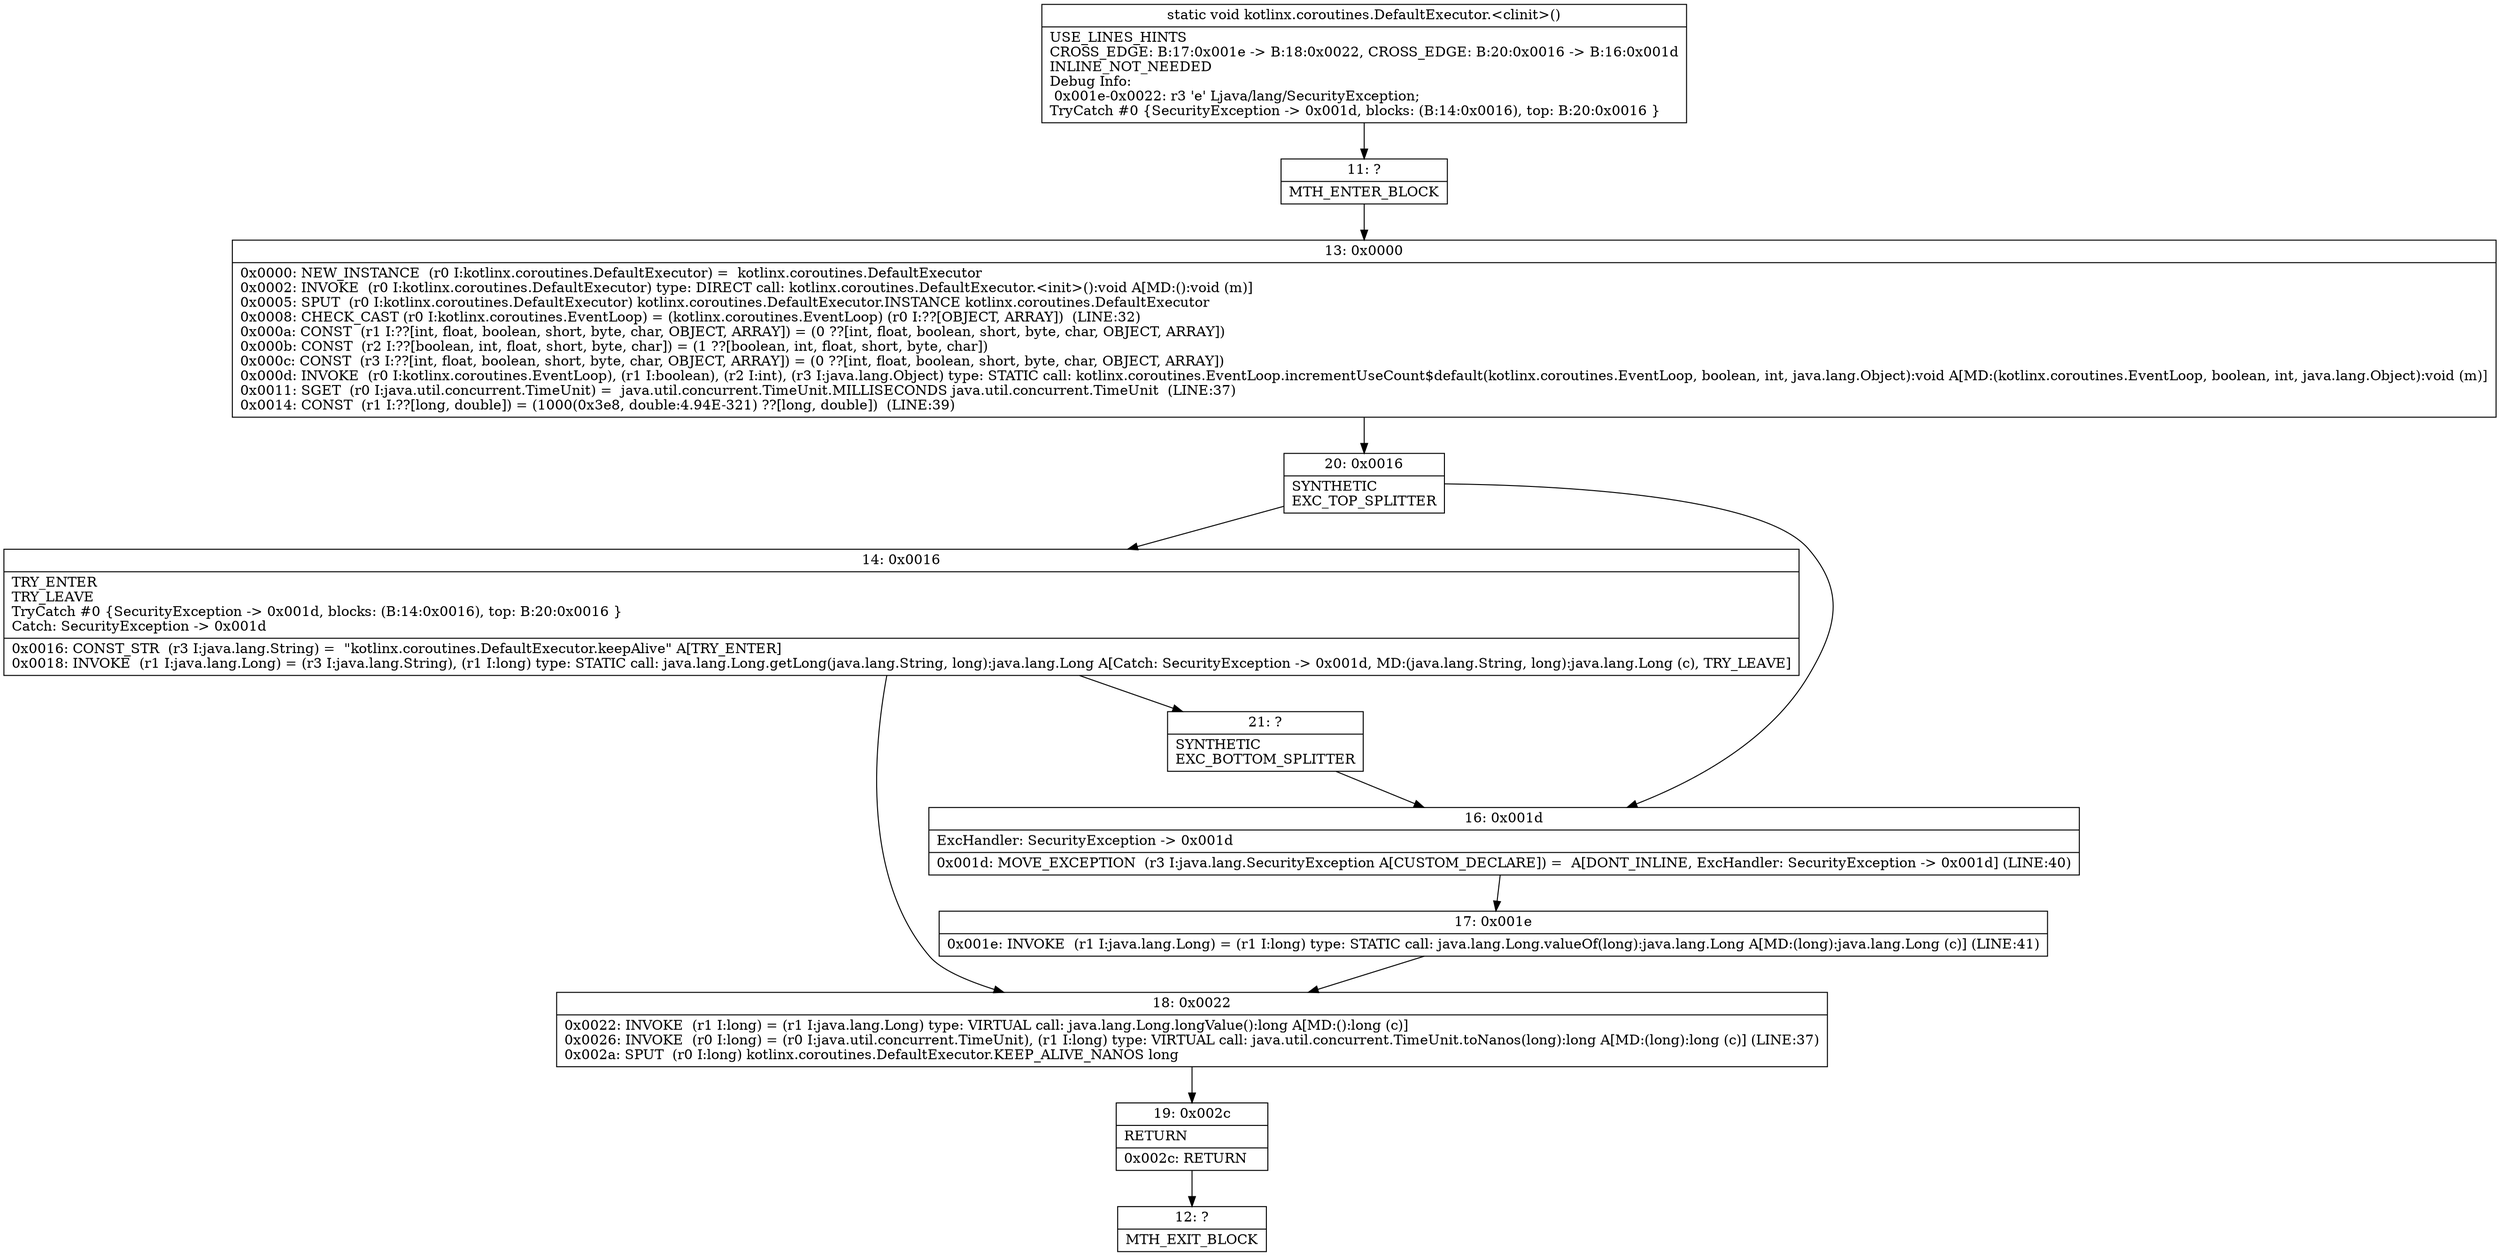 digraph "CFG forkotlinx.coroutines.DefaultExecutor.\<clinit\>()V" {
Node_11 [shape=record,label="{11\:\ ?|MTH_ENTER_BLOCK\l}"];
Node_13 [shape=record,label="{13\:\ 0x0000|0x0000: NEW_INSTANCE  (r0 I:kotlinx.coroutines.DefaultExecutor) =  kotlinx.coroutines.DefaultExecutor \l0x0002: INVOKE  (r0 I:kotlinx.coroutines.DefaultExecutor) type: DIRECT call: kotlinx.coroutines.DefaultExecutor.\<init\>():void A[MD:():void (m)]\l0x0005: SPUT  (r0 I:kotlinx.coroutines.DefaultExecutor) kotlinx.coroutines.DefaultExecutor.INSTANCE kotlinx.coroutines.DefaultExecutor \l0x0008: CHECK_CAST (r0 I:kotlinx.coroutines.EventLoop) = (kotlinx.coroutines.EventLoop) (r0 I:??[OBJECT, ARRAY])  (LINE:32)\l0x000a: CONST  (r1 I:??[int, float, boolean, short, byte, char, OBJECT, ARRAY]) = (0 ??[int, float, boolean, short, byte, char, OBJECT, ARRAY]) \l0x000b: CONST  (r2 I:??[boolean, int, float, short, byte, char]) = (1 ??[boolean, int, float, short, byte, char]) \l0x000c: CONST  (r3 I:??[int, float, boolean, short, byte, char, OBJECT, ARRAY]) = (0 ??[int, float, boolean, short, byte, char, OBJECT, ARRAY]) \l0x000d: INVOKE  (r0 I:kotlinx.coroutines.EventLoop), (r1 I:boolean), (r2 I:int), (r3 I:java.lang.Object) type: STATIC call: kotlinx.coroutines.EventLoop.incrementUseCount$default(kotlinx.coroutines.EventLoop, boolean, int, java.lang.Object):void A[MD:(kotlinx.coroutines.EventLoop, boolean, int, java.lang.Object):void (m)]\l0x0011: SGET  (r0 I:java.util.concurrent.TimeUnit) =  java.util.concurrent.TimeUnit.MILLISECONDS java.util.concurrent.TimeUnit  (LINE:37)\l0x0014: CONST  (r1 I:??[long, double]) = (1000(0x3e8, double:4.94E\-321) ??[long, double])  (LINE:39)\l}"];
Node_20 [shape=record,label="{20\:\ 0x0016|SYNTHETIC\lEXC_TOP_SPLITTER\l}"];
Node_14 [shape=record,label="{14\:\ 0x0016|TRY_ENTER\lTRY_LEAVE\lTryCatch #0 \{SecurityException \-\> 0x001d, blocks: (B:14:0x0016), top: B:20:0x0016 \}\lCatch: SecurityException \-\> 0x001d\l|0x0016: CONST_STR  (r3 I:java.lang.String) =  \"kotlinx.coroutines.DefaultExecutor.keepAlive\" A[TRY_ENTER]\l0x0018: INVOKE  (r1 I:java.lang.Long) = (r3 I:java.lang.String), (r1 I:long) type: STATIC call: java.lang.Long.getLong(java.lang.String, long):java.lang.Long A[Catch: SecurityException \-\> 0x001d, MD:(java.lang.String, long):java.lang.Long (c), TRY_LEAVE]\l}"];
Node_18 [shape=record,label="{18\:\ 0x0022|0x0022: INVOKE  (r1 I:long) = (r1 I:java.lang.Long) type: VIRTUAL call: java.lang.Long.longValue():long A[MD:():long (c)]\l0x0026: INVOKE  (r0 I:long) = (r0 I:java.util.concurrent.TimeUnit), (r1 I:long) type: VIRTUAL call: java.util.concurrent.TimeUnit.toNanos(long):long A[MD:(long):long (c)] (LINE:37)\l0x002a: SPUT  (r0 I:long) kotlinx.coroutines.DefaultExecutor.KEEP_ALIVE_NANOS long \l}"];
Node_19 [shape=record,label="{19\:\ 0x002c|RETURN\l|0x002c: RETURN   \l}"];
Node_12 [shape=record,label="{12\:\ ?|MTH_EXIT_BLOCK\l}"];
Node_21 [shape=record,label="{21\:\ ?|SYNTHETIC\lEXC_BOTTOM_SPLITTER\l}"];
Node_16 [shape=record,label="{16\:\ 0x001d|ExcHandler: SecurityException \-\> 0x001d\l|0x001d: MOVE_EXCEPTION  (r3 I:java.lang.SecurityException A[CUSTOM_DECLARE]) =  A[DONT_INLINE, ExcHandler: SecurityException \-\> 0x001d] (LINE:40)\l}"];
Node_17 [shape=record,label="{17\:\ 0x001e|0x001e: INVOKE  (r1 I:java.lang.Long) = (r1 I:long) type: STATIC call: java.lang.Long.valueOf(long):java.lang.Long A[MD:(long):java.lang.Long (c)] (LINE:41)\l}"];
MethodNode[shape=record,label="{static void kotlinx.coroutines.DefaultExecutor.\<clinit\>()  | USE_LINES_HINTS\lCROSS_EDGE: B:17:0x001e \-\> B:18:0x0022, CROSS_EDGE: B:20:0x0016 \-\> B:16:0x001d\lINLINE_NOT_NEEDED\lDebug Info:\l  0x001e\-0x0022: r3 'e' Ljava\/lang\/SecurityException;\lTryCatch #0 \{SecurityException \-\> 0x001d, blocks: (B:14:0x0016), top: B:20:0x0016 \}\l}"];
MethodNode -> Node_11;Node_11 -> Node_13;
Node_13 -> Node_20;
Node_20 -> Node_14;
Node_20 -> Node_16;
Node_14 -> Node_18;
Node_14 -> Node_21;
Node_18 -> Node_19;
Node_19 -> Node_12;
Node_21 -> Node_16;
Node_16 -> Node_17;
Node_17 -> Node_18;
}

